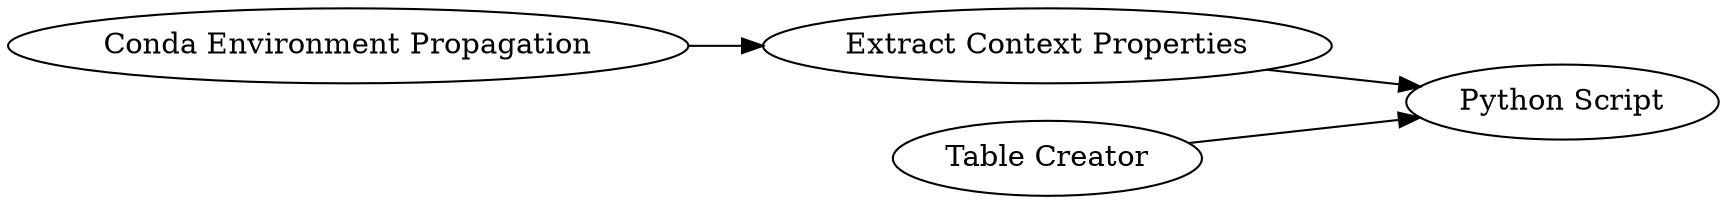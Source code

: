 digraph {
	248 -> 247
	6 -> 5
	247 -> 5
	5 [label="Python Script"]
	247 [label="Extract Context Properties"]
	248 [label="Conda Environment Propagation"]
	6 [label="Table Creator"]
	rankdir=LR
}
